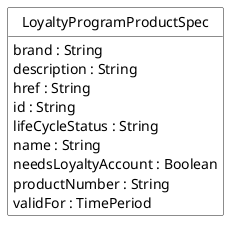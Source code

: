 @startuml
hide circle
hide methods
hide stereotype
show <<Enumeration>> stereotype
skinparam class {
   BackgroundColor<<Enumeration>> #E6F5F7
   BackgroundColor<<Ref>> #FFFFE0
   BackgroundColor<<Pivot>> #FFFFFFF
   BackgroundColor<<SimpleType>> #E2F0DA
   BackgroundColor #FCF2E3
}

class LoyaltyProgramProductSpec <<Pivot>> {
    brand : String
    description : String
    href : String
    id : String
    lifeCycleStatus : String
    name : String
    needsLoyaltyAccount : Boolean
    productNumber : String
    validFor : TimePeriod
}


@enduml